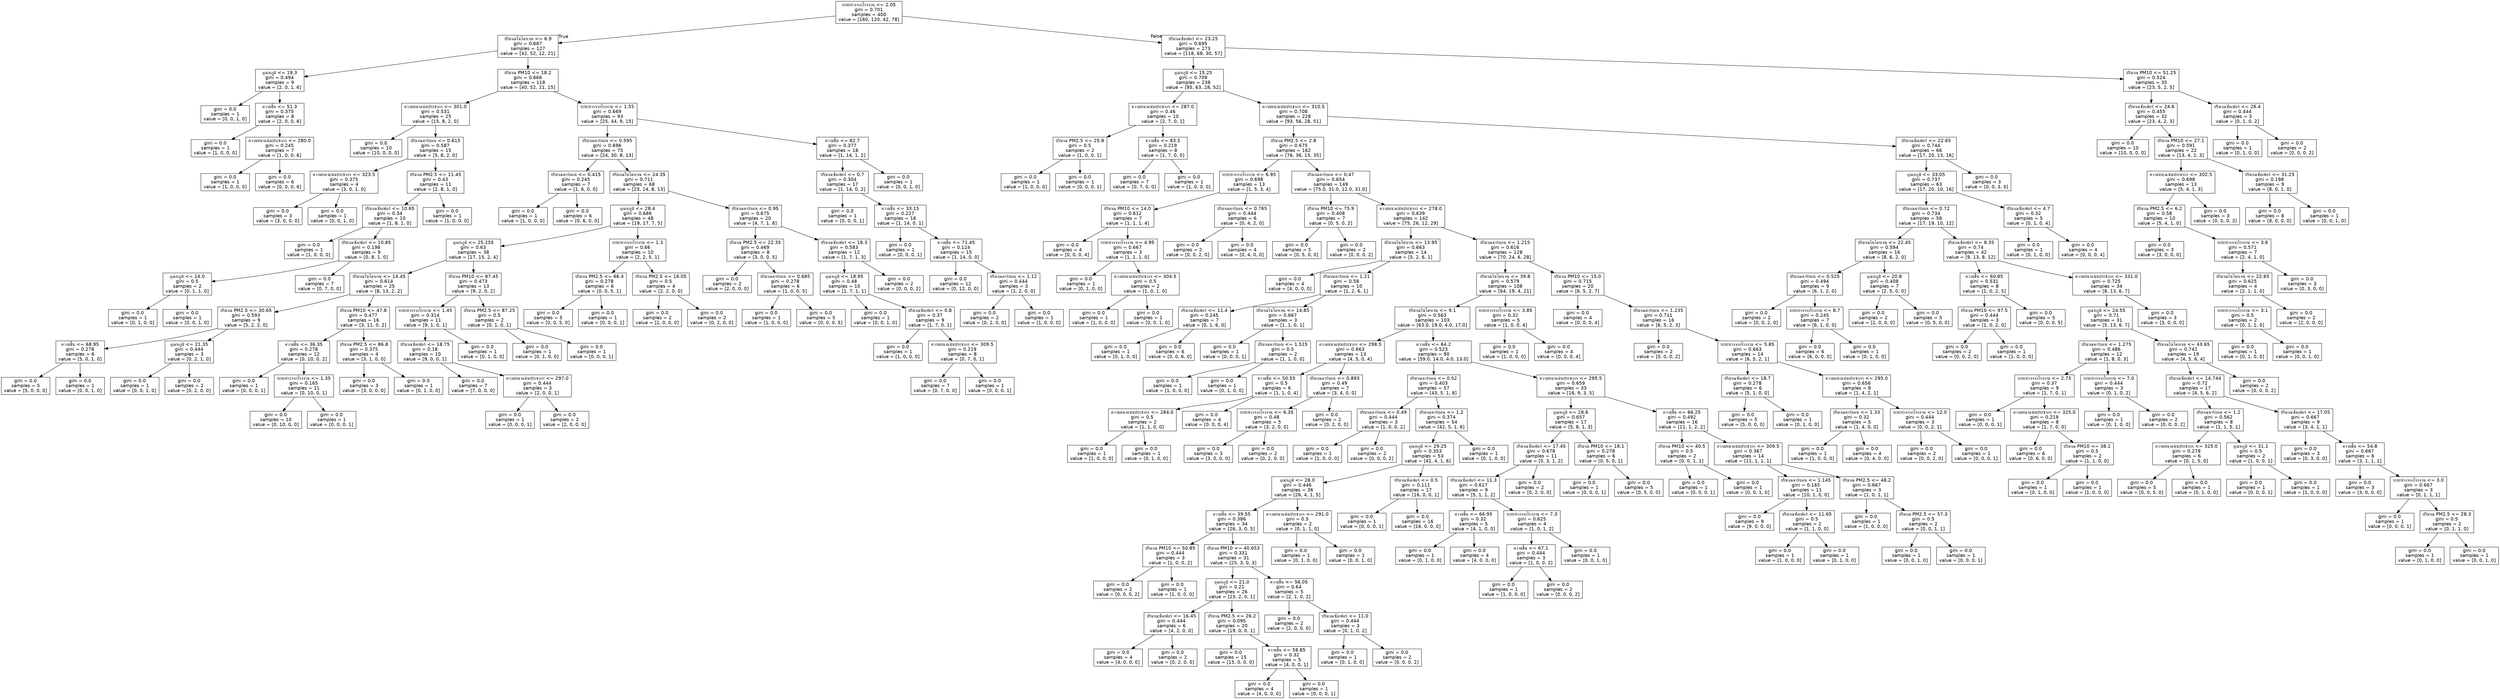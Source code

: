 digraph Tree {
node [shape=box, fontname="helvetica"] ;
edge [fontname="helvetica"] ;
0 [label="ระยะห่างจากโรงงาน <= 2.05\ngini = 0.701\nsamples = 400\nvalue = [160, 120, 42, 78]"] ;
1 [label="ปริมาณไนโตรเจน <= 6.9\ngini = 0.687\nsamples = 127\nvalue = [42, 52, 12, 21]"] ;
0 -> 1 [labeldistance=2.5, labelangle=45, headlabel="True"] ;
2 [label="อุณหภูมิ <= 19.3\ngini = 0.494\nsamples = 9\nvalue = [2, 0, 1, 6]"] ;
1 -> 2 ;
3 [label="gini = 0.0\nsamples = 1\nvalue = [0, 0, 1, 0]"] ;
2 -> 3 ;
4 [label="ความชื้น <= 51.3\ngini = 0.375\nsamples = 8\nvalue = [2, 0, 0, 6]"] ;
2 -> 4 ;
5 [label="gini = 0.0\nsamples = 1\nvalue = [1, 0, 0, 0]"] ;
4 -> 5 ;
6 [label="ความหนาแน่นประชากร <= 280.0\ngini = 0.245\nsamples = 7\nvalue = [1, 0, 0, 6]"] ;
4 -> 6 ;
7 [label="gini = 0.0\nsamples = 1\nvalue = [1, 0, 0, 0]"] ;
6 -> 7 ;
8 [label="gini = 0.0\nsamples = 6\nvalue = [0, 0, 0, 6]"] ;
6 -> 8 ;
9 [label="ปริมาณ PM10 <= 18.2\ngini = 0.666\nsamples = 118\nvalue = [40, 52, 11, 15]"] ;
1 -> 9 ;
10 [label="ความหนาแน่นประชากร <= 301.0\ngini = 0.531\nsamples = 25\nvalue = [15, 8, 2, 0]"] ;
9 -> 10 ;
11 [label="gini = 0.0\nsamples = 10\nvalue = [10, 0, 0, 0]"] ;
10 -> 11 ;
12 [label="ปริมาณคาร์บอน <= 0.615\ngini = 0.587\nsamples = 15\nvalue = [5, 8, 2, 0]"] ;
10 -> 12 ;
13 [label="ความหนาแน่นประชากร <= 323.5\ngini = 0.375\nsamples = 4\nvalue = [3, 0, 1, 0]"] ;
12 -> 13 ;
14 [label="gini = 0.0\nsamples = 3\nvalue = [3, 0, 0, 0]"] ;
13 -> 14 ;
15 [label="gini = 0.0\nsamples = 1\nvalue = [0, 0, 1, 0]"] ;
13 -> 15 ;
16 [label="ปริมาณ PM2.5 <= 11.45\ngini = 0.43\nsamples = 11\nvalue = [2, 8, 1, 0]"] ;
12 -> 16 ;
17 [label="ปริมาณซัลเฟอร์ <= 10.65\ngini = 0.34\nsamples = 10\nvalue = [1, 8, 1, 0]"] ;
16 -> 17 ;
18 [label="gini = 0.0\nsamples = 1\nvalue = [1, 0, 0, 0]"] ;
17 -> 18 ;
19 [label="ปริมาณซัลเฟอร์ <= 10.85\ngini = 0.198\nsamples = 9\nvalue = [0, 8, 1, 0]"] ;
17 -> 19 ;
20 [label="อุณหภูมิ <= 24.0\ngini = 0.5\nsamples = 2\nvalue = [0, 1, 1, 0]"] ;
19 -> 20 ;
21 [label="gini = 0.0\nsamples = 1\nvalue = [0, 1, 0, 0]"] ;
20 -> 21 ;
22 [label="gini = 0.0\nsamples = 1\nvalue = [0, 0, 1, 0]"] ;
20 -> 22 ;
23 [label="gini = 0.0\nsamples = 7\nvalue = [0, 7, 0, 0]"] ;
19 -> 23 ;
24 [label="gini = 0.0\nsamples = 1\nvalue = [1, 0, 0, 0]"] ;
16 -> 24 ;
25 [label="ระยะห่างจากโรงงาน <= 1.55\ngini = 0.669\nsamples = 93\nvalue = [25, 44, 9, 15]"] ;
9 -> 25 ;
26 [label="ปริมาณคาร์บอน <= 0.595\ngini = 0.696\nsamples = 75\nvalue = [24, 30, 8, 13]"] ;
25 -> 26 ;
27 [label="ปริมาณคาร์บอน <= 0.415\ngini = 0.245\nsamples = 7\nvalue = [1, 6, 0, 0]"] ;
26 -> 27 ;
28 [label="gini = 0.0\nsamples = 1\nvalue = [1, 0, 0, 0]"] ;
27 -> 28 ;
29 [label="gini = 0.0\nsamples = 6\nvalue = [0, 6, 0, 0]"] ;
27 -> 29 ;
30 [label="ปริมาณไนโตรเจน <= 24.35\ngini = 0.711\nsamples = 68\nvalue = [23, 24, 8, 13]"] ;
26 -> 30 ;
31 [label="อุณหภูมิ <= 28.4\ngini = 0.686\nsamples = 48\nvalue = [19, 17, 7, 5]"] ;
30 -> 31 ;
32 [label="อุณหภูมิ <= 25.255\ngini = 0.63\nsamples = 38\nvalue = [17, 15, 2, 4]"] ;
31 -> 32 ;
33 [label="ปริมาณไนโตรเจน <= 14.45\ngini = 0.614\nsamples = 25\nvalue = [8, 13, 2, 2]"] ;
32 -> 33 ;
34 [label="ปริมาณ PM2.5 <= 30.65\ngini = 0.593\nsamples = 9\nvalue = [5, 2, 2, 0]"] ;
33 -> 34 ;
35 [label="ความชื้น <= 68.95\ngini = 0.278\nsamples = 6\nvalue = [5, 0, 1, 0]"] ;
34 -> 35 ;
36 [label="gini = 0.0\nsamples = 5\nvalue = [5, 0, 0, 0]"] ;
35 -> 36 ;
37 [label="gini = 0.0\nsamples = 1\nvalue = [0, 0, 1, 0]"] ;
35 -> 37 ;
38 [label="อุณหภูมิ <= 21.35\ngini = 0.444\nsamples = 3\nvalue = [0, 2, 1, 0]"] ;
34 -> 38 ;
39 [label="gini = 0.0\nsamples = 1\nvalue = [0, 0, 1, 0]"] ;
38 -> 39 ;
40 [label="gini = 0.0\nsamples = 2\nvalue = [0, 2, 0, 0]"] ;
38 -> 40 ;
41 [label="ปริมาณ PM10 <= 47.8\ngini = 0.477\nsamples = 16\nvalue = [3, 11, 0, 2]"] ;
33 -> 41 ;
42 [label="ความชื้น <= 36.35\ngini = 0.278\nsamples = 12\nvalue = [0, 10, 0, 2]"] ;
41 -> 42 ;
43 [label="gini = 0.0\nsamples = 1\nvalue = [0, 0, 0, 1]"] ;
42 -> 43 ;
44 [label="ระยะห่างจากโรงงาน <= 1.35\ngini = 0.165\nsamples = 11\nvalue = [0, 10, 0, 1]"] ;
42 -> 44 ;
45 [label="gini = 0.0\nsamples = 10\nvalue = [0, 10, 0, 0]"] ;
44 -> 45 ;
46 [label="gini = 0.0\nsamples = 1\nvalue = [0, 0, 0, 1]"] ;
44 -> 46 ;
47 [label="ปริมาณ PM2.5 <= 86.8\ngini = 0.375\nsamples = 4\nvalue = [3, 1, 0, 0]"] ;
41 -> 47 ;
48 [label="gini = 0.0\nsamples = 3\nvalue = [3, 0, 0, 0]"] ;
47 -> 48 ;
49 [label="gini = 0.0\nsamples = 1\nvalue = [0, 1, 0, 0]"] ;
47 -> 49 ;
50 [label="ปริมาณ PM10 <= 87.45\ngini = 0.473\nsamples = 13\nvalue = [9, 2, 0, 2]"] ;
32 -> 50 ;
51 [label="ระยะห่างจากโรงงาน <= 1.45\ngini = 0.314\nsamples = 11\nvalue = [9, 1, 0, 1]"] ;
50 -> 51 ;
52 [label="ปริมาณซัลเฟอร์ <= 18.75\ngini = 0.18\nsamples = 10\nvalue = [9, 0, 0, 1]"] ;
51 -> 52 ;
53 [label="gini = 0.0\nsamples = 7\nvalue = [7, 0, 0, 0]"] ;
52 -> 53 ;
54 [label="ความหนาแน่นประชากร <= 297.0\ngini = 0.444\nsamples = 3\nvalue = [2, 0, 0, 1]"] ;
52 -> 54 ;
55 [label="gini = 0.0\nsamples = 1\nvalue = [0, 0, 0, 1]"] ;
54 -> 55 ;
56 [label="gini = 0.0\nsamples = 2\nvalue = [2, 0, 0, 0]"] ;
54 -> 56 ;
57 [label="gini = 0.0\nsamples = 1\nvalue = [0, 1, 0, 0]"] ;
51 -> 57 ;
58 [label="ปริมาณ PM2.5 <= 87.25\ngini = 0.5\nsamples = 2\nvalue = [0, 1, 0, 1]"] ;
50 -> 58 ;
59 [label="gini = 0.0\nsamples = 1\nvalue = [0, 1, 0, 0]"] ;
58 -> 59 ;
60 [label="gini = 0.0\nsamples = 1\nvalue = [0, 0, 0, 1]"] ;
58 -> 60 ;
61 [label="ระยะห่างจากโรงงาน <= 1.3\ngini = 0.66\nsamples = 10\nvalue = [2, 2, 5, 1]"] ;
31 -> 61 ;
62 [label="ปริมาณ PM2.5 <= 66.4\ngini = 0.278\nsamples = 6\nvalue = [0, 0, 5, 1]"] ;
61 -> 62 ;
63 [label="gini = 0.0\nsamples = 5\nvalue = [0, 0, 5, 0]"] ;
62 -> 63 ;
64 [label="gini = 0.0\nsamples = 1\nvalue = [0, 0, 0, 1]"] ;
62 -> 64 ;
65 [label="ปริมาณ PM2.5 <= 16.05\ngini = 0.5\nsamples = 4\nvalue = [2, 2, 0, 0]"] ;
61 -> 65 ;
66 [label="gini = 0.0\nsamples = 2\nvalue = [2, 0, 0, 0]"] ;
65 -> 66 ;
67 [label="gini = 0.0\nsamples = 2\nvalue = [0, 2, 0, 0]"] ;
65 -> 67 ;
68 [label="ปริมาณคาร์บอน <= 0.95\ngini = 0.675\nsamples = 20\nvalue = [4, 7, 1, 8]"] ;
30 -> 68 ;
69 [label="ปริมาณ PM2.5 <= 22.35\ngini = 0.469\nsamples = 8\nvalue = [3, 0, 0, 5]"] ;
68 -> 69 ;
70 [label="gini = 0.0\nsamples = 2\nvalue = [2, 0, 0, 0]"] ;
69 -> 70 ;
71 [label="ปริมาณคาร์บอน <= 0.685\ngini = 0.278\nsamples = 6\nvalue = [1, 0, 0, 5]"] ;
69 -> 71 ;
72 [label="gini = 0.0\nsamples = 1\nvalue = [1, 0, 0, 0]"] ;
71 -> 72 ;
73 [label="gini = 0.0\nsamples = 5\nvalue = [0, 0, 0, 5]"] ;
71 -> 73 ;
74 [label="ปริมาณซัลเฟอร์ <= 18.3\ngini = 0.583\nsamples = 12\nvalue = [1, 7, 1, 3]"] ;
68 -> 74 ;
75 [label="อุณหภูมิ <= 18.95\ngini = 0.48\nsamples = 10\nvalue = [1, 7, 1, 1]"] ;
74 -> 75 ;
76 [label="gini = 0.0\nsamples = 1\nvalue = [0, 0, 1, 0]"] ;
75 -> 76 ;
77 [label="ปริมาณซัลเฟอร์ <= 0.8\ngini = 0.37\nsamples = 9\nvalue = [1, 7, 0, 1]"] ;
75 -> 77 ;
78 [label="gini = 0.0\nsamples = 1\nvalue = [1, 0, 0, 0]"] ;
77 -> 78 ;
79 [label="ความหนาแน่นประชากร <= 309.5\ngini = 0.219\nsamples = 8\nvalue = [0, 7, 0, 1]"] ;
77 -> 79 ;
80 [label="gini = 0.0\nsamples = 7\nvalue = [0, 7, 0, 0]"] ;
79 -> 80 ;
81 [label="gini = 0.0\nsamples = 1\nvalue = [0, 0, 0, 1]"] ;
79 -> 81 ;
82 [label="gini = 0.0\nsamples = 2\nvalue = [0, 0, 0, 2]"] ;
74 -> 82 ;
83 [label="ความชื้น <= 82.7\ngini = 0.377\nsamples = 18\nvalue = [1, 14, 1, 2]"] ;
25 -> 83 ;
84 [label="ปริมาณซัลเฟอร์ <= 0.7\ngini = 0.304\nsamples = 17\nvalue = [1, 14, 0, 2]"] ;
83 -> 84 ;
85 [label="gini = 0.0\nsamples = 1\nvalue = [0, 0, 0, 1]"] ;
84 -> 85 ;
86 [label="ความชื้น <= 33.15\ngini = 0.227\nsamples = 16\nvalue = [1, 14, 0, 1]"] ;
84 -> 86 ;
87 [label="gini = 0.0\nsamples = 1\nvalue = [0, 0, 0, 1]"] ;
86 -> 87 ;
88 [label="ความชื้น <= 71.45\ngini = 0.124\nsamples = 15\nvalue = [1, 14, 0, 0]"] ;
86 -> 88 ;
89 [label="gini = 0.0\nsamples = 12\nvalue = [0, 12, 0, 0]"] ;
88 -> 89 ;
90 [label="ปริมาณคาร์บอน <= 1.12\ngini = 0.444\nsamples = 3\nvalue = [1, 2, 0, 0]"] ;
88 -> 90 ;
91 [label="gini = 0.0\nsamples = 2\nvalue = [0, 2, 0, 0]"] ;
90 -> 91 ;
92 [label="gini = 0.0\nsamples = 1\nvalue = [1, 0, 0, 0]"] ;
90 -> 92 ;
93 [label="gini = 0.0\nsamples = 1\nvalue = [0, 0, 1, 0]"] ;
83 -> 93 ;
94 [label="ปริมาณซัลเฟอร์ <= 23.25\ngini = 0.695\nsamples = 273\nvalue = [118, 68, 30, 57]"] ;
0 -> 94 [labeldistance=2.5, labelangle=-45, headlabel="False"] ;
95 [label="อุณหภูมิ <= 15.25\ngini = 0.709\nsamples = 238\nvalue = [95, 63, 28, 52]"] ;
94 -> 95 ;
96 [label="ความหนาแน่นประชากร <= 287.0\ngini = 0.46\nsamples = 10\nvalue = [2, 7, 0, 1]"] ;
95 -> 96 ;
97 [label="ปริมาณ PM2.5 <= 25.8\ngini = 0.5\nsamples = 2\nvalue = [1, 0, 0, 1]"] ;
96 -> 97 ;
98 [label="gini = 0.0\nsamples = 1\nvalue = [1, 0, 0, 0]"] ;
97 -> 98 ;
99 [label="gini = 0.0\nsamples = 1\nvalue = [0, 0, 0, 1]"] ;
97 -> 99 ;
100 [label="ความชื้น <= 83.5\ngini = 0.219\nsamples = 8\nvalue = [1, 7, 0, 0]"] ;
96 -> 100 ;
101 [label="gini = 0.0\nsamples = 7\nvalue = [0, 7, 0, 0]"] ;
100 -> 101 ;
102 [label="gini = 0.0\nsamples = 1\nvalue = [1, 0, 0, 0]"] ;
100 -> 102 ;
103 [label="ความหนาแน่นประชากร <= 310.5\ngini = 0.708\nsamples = 228\nvalue = [93, 56, 28, 51]"] ;
95 -> 103 ;
104 [label="ปริมาณ PM2.5 <= 2.8\ngini = 0.675\nsamples = 162\nvalue = [76, 36, 15, 35]"] ;
103 -> 104 ;
105 [label="ระยะห่างจากโรงงาน <= 6.95\ngini = 0.698\nsamples = 13\nvalue = [1, 5, 3, 4]"] ;
104 -> 105 ;
106 [label="ปริมาณ PM10 <= 14.0\ngini = 0.612\nsamples = 7\nvalue = [1, 1, 1, 4]"] ;
105 -> 106 ;
107 [label="gini = 0.0\nsamples = 4\nvalue = [0, 0, 0, 4]"] ;
106 -> 107 ;
108 [label="ระยะห่างจากโรงงาน <= 4.95\ngini = 0.667\nsamples = 3\nvalue = [1, 1, 1, 0]"] ;
106 -> 108 ;
109 [label="gini = 0.0\nsamples = 1\nvalue = [0, 1, 0, 0]"] ;
108 -> 109 ;
110 [label="ความหนาแน่นประชากร <= 304.5\ngini = 0.5\nsamples = 2\nvalue = [1, 0, 1, 0]"] ;
108 -> 110 ;
111 [label="gini = 0.0\nsamples = 1\nvalue = [1, 0, 0, 0]"] ;
110 -> 111 ;
112 [label="gini = 0.0\nsamples = 1\nvalue = [0, 0, 1, 0]"] ;
110 -> 112 ;
113 [label="ปริมาณคาร์บอน <= 0.765\ngini = 0.444\nsamples = 6\nvalue = [0, 4, 2, 0]"] ;
105 -> 113 ;
114 [label="gini = 0.0\nsamples = 2\nvalue = [0, 0, 2, 0]"] ;
113 -> 114 ;
115 [label="gini = 0.0\nsamples = 4\nvalue = [0, 4, 0, 0]"] ;
113 -> 115 ;
116 [label="ปริมาณคาร์บอน <= 0.47\ngini = 0.654\nsamples = 149\nvalue = [75.0, 31.0, 12.0, 31.0]"] ;
104 -> 116 ;
117 [label="ปริมาณ PM10 <= 75.9\ngini = 0.408\nsamples = 7\nvalue = [0, 5, 0, 2]"] ;
116 -> 117 ;
118 [label="gini = 0.0\nsamples = 5\nvalue = [0, 5, 0, 0]"] ;
117 -> 118 ;
119 [label="gini = 0.0\nsamples = 2\nvalue = [0, 0, 0, 2]"] ;
117 -> 119 ;
120 [label="ความหนาแน่นประชากร <= 278.0\ngini = 0.639\nsamples = 142\nvalue = [75, 26, 12, 29]"] ;
116 -> 120 ;
121 [label="ปริมาณไนโตรเจน <= 13.95\ngini = 0.663\nsamples = 14\nvalue = [5, 2, 6, 1]"] ;
120 -> 121 ;
122 [label="gini = 0.0\nsamples = 4\nvalue = [4, 0, 0, 0]"] ;
121 -> 122 ;
123 [label="ปริมาณคาร์บอน <= 1.21\ngini = 0.58\nsamples = 10\nvalue = [1, 2, 6, 1]"] ;
121 -> 123 ;
124 [label="ปริมาณซัลเฟอร์ <= 11.4\ngini = 0.245\nsamples = 7\nvalue = [0, 1, 6, 0]"] ;
123 -> 124 ;
125 [label="gini = 0.0\nsamples = 1\nvalue = [0, 1, 0, 0]"] ;
124 -> 125 ;
126 [label="gini = 0.0\nsamples = 6\nvalue = [0, 0, 6, 0]"] ;
124 -> 126 ;
127 [label="ปริมาณไนโตรเจน <= 14.85\ngini = 0.667\nsamples = 3\nvalue = [1, 1, 0, 1]"] ;
123 -> 127 ;
128 [label="gini = 0.0\nsamples = 1\nvalue = [0, 0, 0, 1]"] ;
127 -> 128 ;
129 [label="ปริมาณคาร์บอน <= 1.515\ngini = 0.5\nsamples = 2\nvalue = [1, 1, 0, 0]"] ;
127 -> 129 ;
130 [label="gini = 0.0\nsamples = 1\nvalue = [1, 0, 0, 0]"] ;
129 -> 130 ;
131 [label="gini = 0.0\nsamples = 1\nvalue = [0, 1, 0, 0]"] ;
129 -> 131 ;
132 [label="ปริมาณคาร์บอน <= 1.215\ngini = 0.616\nsamples = 128\nvalue = [70, 24, 6, 28]"] ;
120 -> 132 ;
133 [label="ปริมาณไนโตรเจน <= 39.8\ngini = 0.579\nsamples = 108\nvalue = [64, 19, 4, 21]"] ;
132 -> 133 ;
134 [label="ปริมาณไนโตรเจน <= 9.1\ngini = 0.563\nsamples = 103\nvalue = [63.0, 19.0, 4.0, 17.0]"] ;
133 -> 134 ;
135 [label="ความหนาแน่นประชากร <= 298.5\ngini = 0.663\nsamples = 13\nvalue = [4, 5, 0, 4]"] ;
134 -> 135 ;
136 [label="ความชื้น <= 50.55\ngini = 0.5\nsamples = 6\nvalue = [1, 1, 0, 4]"] ;
135 -> 136 ;
137 [label="ความหนาแน่นประชากร <= 284.0\ngini = 0.5\nsamples = 2\nvalue = [1, 1, 0, 0]"] ;
136 -> 137 ;
138 [label="gini = 0.0\nsamples = 1\nvalue = [1, 0, 0, 0]"] ;
137 -> 138 ;
139 [label="gini = 0.0\nsamples = 1\nvalue = [0, 1, 0, 0]"] ;
137 -> 139 ;
140 [label="gini = 0.0\nsamples = 4\nvalue = [0, 0, 0, 4]"] ;
136 -> 140 ;
141 [label="ปริมาณคาร์บอน <= 0.893\ngini = 0.49\nsamples = 7\nvalue = [3, 4, 0, 0]"] ;
135 -> 141 ;
142 [label="ระยะห่างจากโรงงาน <= 6.35\ngini = 0.48\nsamples = 5\nvalue = [3, 2, 0, 0]"] ;
141 -> 142 ;
143 [label="gini = 0.0\nsamples = 3\nvalue = [3, 0, 0, 0]"] ;
142 -> 143 ;
144 [label="gini = 0.0\nsamples = 2\nvalue = [0, 2, 0, 0]"] ;
142 -> 144 ;
145 [label="gini = 0.0\nsamples = 2\nvalue = [0, 2, 0, 0]"] ;
141 -> 145 ;
146 [label="ความชื้น <= 64.2\ngini = 0.523\nsamples = 90\nvalue = [59.0, 14.0, 4.0, 13.0]"] ;
134 -> 146 ;
147 [label="ปริมาณคาร์บอน <= 0.52\ngini = 0.403\nsamples = 57\nvalue = [43, 5, 1, 8]"] ;
146 -> 147 ;
148 [label="ปริมาณคาร์บอน <= 0.49\ngini = 0.444\nsamples = 3\nvalue = [1, 0, 0, 2]"] ;
147 -> 148 ;
149 [label="gini = 0.0\nsamples = 1\nvalue = [1, 0, 0, 0]"] ;
148 -> 149 ;
150 [label="gini = 0.0\nsamples = 2\nvalue = [0, 0, 0, 2]"] ;
148 -> 150 ;
151 [label="ปริมาณคาร์บอน <= 1.2\ngini = 0.374\nsamples = 54\nvalue = [42, 5, 1, 6]"] ;
147 -> 151 ;
152 [label="อุณหภูมิ <= 29.25\ngini = 0.353\nsamples = 53\nvalue = [42, 4, 1, 6]"] ;
151 -> 152 ;
153 [label="อุณหภูมิ <= 28.0\ngini = 0.446\nsamples = 36\nvalue = [26, 4, 1, 5]"] ;
152 -> 153 ;
154 [label="ความชื้น <= 39.55\ngini = 0.386\nsamples = 34\nvalue = [26, 3, 0, 5]"] ;
153 -> 154 ;
155 [label="ปริมาณ PM10 <= 50.85\ngini = 0.444\nsamples = 3\nvalue = [1, 0, 0, 2]"] ;
154 -> 155 ;
156 [label="gini = 0.0\nsamples = 2\nvalue = [0, 0, 0, 2]"] ;
155 -> 156 ;
157 [label="gini = 0.0\nsamples = 1\nvalue = [1, 0, 0, 0]"] ;
155 -> 157 ;
158 [label="ปริมาณ PM10 <= 40.653\ngini = 0.331\nsamples = 31\nvalue = [25, 3, 0, 3]"] ;
154 -> 158 ;
159 [label="อุณหภูมิ <= 21.0\ngini = 0.21\nsamples = 26\nvalue = [23, 2, 0, 1]"] ;
158 -> 159 ;
160 [label="ปริมาณซัลเฟอร์ <= 16.45\ngini = 0.444\nsamples = 6\nvalue = [4, 2, 0, 0]"] ;
159 -> 160 ;
161 [label="gini = 0.0\nsamples = 4\nvalue = [4, 0, 0, 0]"] ;
160 -> 161 ;
162 [label="gini = 0.0\nsamples = 2\nvalue = [0, 2, 0, 0]"] ;
160 -> 162 ;
163 [label="ปริมาณ PM2.5 <= 26.2\ngini = 0.095\nsamples = 20\nvalue = [19, 0, 0, 1]"] ;
159 -> 163 ;
164 [label="gini = 0.0\nsamples = 15\nvalue = [15, 0, 0, 0]"] ;
163 -> 164 ;
165 [label="ความชื้น <= 58.85\ngini = 0.32\nsamples = 5\nvalue = [4, 0, 0, 1]"] ;
163 -> 165 ;
166 [label="gini = 0.0\nsamples = 4\nvalue = [4, 0, 0, 0]"] ;
165 -> 166 ;
167 [label="gini = 0.0\nsamples = 1\nvalue = [0, 0, 0, 1]"] ;
165 -> 167 ;
168 [label="ความชื้น <= 56.05\ngini = 0.64\nsamples = 5\nvalue = [2, 1, 0, 2]"] ;
158 -> 168 ;
169 [label="gini = 0.0\nsamples = 2\nvalue = [2, 0, 0, 0]"] ;
168 -> 169 ;
170 [label="ปริมาณซัลเฟอร์ <= 11.0\ngini = 0.444\nsamples = 3\nvalue = [0, 1, 0, 2]"] ;
168 -> 170 ;
171 [label="gini = 0.0\nsamples = 1\nvalue = [0, 1, 0, 0]"] ;
170 -> 171 ;
172 [label="gini = 0.0\nsamples = 2\nvalue = [0, 0, 0, 2]"] ;
170 -> 172 ;
173 [label="ความหนาแน่นประชากร <= 291.0\ngini = 0.5\nsamples = 2\nvalue = [0, 1, 1, 0]"] ;
153 -> 173 ;
174 [label="gini = 0.0\nsamples = 1\nvalue = [0, 1, 0, 0]"] ;
173 -> 174 ;
175 [label="gini = 0.0\nsamples = 1\nvalue = [0, 0, 1, 0]"] ;
173 -> 175 ;
176 [label="ปริมาณซัลเฟอร์ <= 0.5\ngini = 0.111\nsamples = 17\nvalue = [16, 0, 0, 1]"] ;
152 -> 176 ;
177 [label="gini = 0.0\nsamples = 1\nvalue = [0, 0, 0, 1]"] ;
176 -> 177 ;
178 [label="gini = 0.0\nsamples = 16\nvalue = [16, 0, 0, 0]"] ;
176 -> 178 ;
179 [label="gini = 0.0\nsamples = 1\nvalue = [0, 1, 0, 0]"] ;
151 -> 179 ;
180 [label="ความหนาแน่นประชากร <= 295.5\ngini = 0.659\nsamples = 33\nvalue = [16, 9, 3, 5]"] ;
146 -> 180 ;
181 [label="อุณหภูมิ <= 28.6\ngini = 0.657\nsamples = 17\nvalue = [5, 8, 1, 3]"] ;
180 -> 181 ;
182 [label="ปริมาณซัลเฟอร์ <= 17.45\ngini = 0.678\nsamples = 11\nvalue = [5, 3, 1, 2]"] ;
181 -> 182 ;
183 [label="ปริมาณซัลเฟอร์ <= 11.3\ngini = 0.617\nsamples = 9\nvalue = [5, 1, 1, 2]"] ;
182 -> 183 ;
184 [label="ความชื้น <= 66.95\ngini = 0.32\nsamples = 5\nvalue = [4, 1, 0, 0]"] ;
183 -> 184 ;
185 [label="gini = 0.0\nsamples = 1\nvalue = [0, 1, 0, 0]"] ;
184 -> 185 ;
186 [label="gini = 0.0\nsamples = 4\nvalue = [4, 0, 0, 0]"] ;
184 -> 186 ;
187 [label="ระยะห่างจากโรงงาน <= 7.3\ngini = 0.625\nsamples = 4\nvalue = [1, 0, 1, 2]"] ;
183 -> 187 ;
188 [label="ความชื้น <= 67.1\ngini = 0.444\nsamples = 3\nvalue = [1, 0, 0, 2]"] ;
187 -> 188 ;
189 [label="gini = 0.0\nsamples = 1\nvalue = [1, 0, 0, 0]"] ;
188 -> 189 ;
190 [label="gini = 0.0\nsamples = 2\nvalue = [0, 0, 0, 2]"] ;
188 -> 190 ;
191 [label="gini = 0.0\nsamples = 1\nvalue = [0, 0, 1, 0]"] ;
187 -> 191 ;
192 [label="gini = 0.0\nsamples = 2\nvalue = [0, 2, 0, 0]"] ;
182 -> 192 ;
193 [label="ปริมาณ PM10 <= 18.1\ngini = 0.278\nsamples = 6\nvalue = [0, 5, 0, 1]"] ;
181 -> 193 ;
194 [label="gini = 0.0\nsamples = 1\nvalue = [0, 0, 0, 1]"] ;
193 -> 194 ;
195 [label="gini = 0.0\nsamples = 5\nvalue = [0, 5, 0, 0]"] ;
193 -> 195 ;
196 [label="ความชื้น <= 66.25\ngini = 0.492\nsamples = 16\nvalue = [11, 1, 2, 2]"] ;
180 -> 196 ;
197 [label="ปริมาณ PM10 <= 40.5\ngini = 0.5\nsamples = 2\nvalue = [0, 0, 1, 1]"] ;
196 -> 197 ;
198 [label="gini = 0.0\nsamples = 1\nvalue = [0, 0, 0, 1]"] ;
197 -> 198 ;
199 [label="gini = 0.0\nsamples = 1\nvalue = [0, 0, 1, 0]"] ;
197 -> 199 ;
200 [label="ความหนาแน่นประชากร <= 309.5\ngini = 0.367\nsamples = 14\nvalue = [11, 1, 1, 1]"] ;
196 -> 200 ;
201 [label="ปริมาณคาร์บอน <= 1.145\ngini = 0.165\nsamples = 11\nvalue = [10, 1, 0, 0]"] ;
200 -> 201 ;
202 [label="gini = 0.0\nsamples = 9\nvalue = [9, 0, 0, 0]"] ;
201 -> 202 ;
203 [label="ปริมาณซัลเฟอร์ <= 11.65\ngini = 0.5\nsamples = 2\nvalue = [1, 1, 0, 0]"] ;
201 -> 203 ;
204 [label="gini = 0.0\nsamples = 1\nvalue = [1, 0, 0, 0]"] ;
203 -> 204 ;
205 [label="gini = 0.0\nsamples = 1\nvalue = [0, 1, 0, 0]"] ;
203 -> 205 ;
206 [label="ปริมาณ PM2.5 <= 48.2\ngini = 0.667\nsamples = 3\nvalue = [1, 0, 1, 1]"] ;
200 -> 206 ;
207 [label="gini = 0.0\nsamples = 1\nvalue = [1, 0, 0, 0]"] ;
206 -> 207 ;
208 [label="ปริมาณ PM2.5 <= 57.3\ngini = 0.5\nsamples = 2\nvalue = [0, 0, 1, 1]"] ;
206 -> 208 ;
209 [label="gini = 0.0\nsamples = 1\nvalue = [0, 0, 1, 0]"] ;
208 -> 209 ;
210 [label="gini = 0.0\nsamples = 1\nvalue = [0, 0, 0, 1]"] ;
208 -> 210 ;
211 [label="ระยะห่างจากโรงงาน <= 3.85\ngini = 0.32\nsamples = 5\nvalue = [1, 0, 0, 4]"] ;
133 -> 211 ;
212 [label="gini = 0.0\nsamples = 1\nvalue = [1, 0, 0, 0]"] ;
211 -> 212 ;
213 [label="gini = 0.0\nsamples = 4\nvalue = [0, 0, 0, 4]"] ;
211 -> 213 ;
214 [label="ปริมาณ PM10 <= 15.0\ngini = 0.715\nsamples = 20\nvalue = [6, 5, 2, 7]"] ;
132 -> 214 ;
215 [label="gini = 0.0\nsamples = 4\nvalue = [0, 0, 0, 4]"] ;
214 -> 215 ;
216 [label="ปริมาณคาร์บอน <= 1.235\ngini = 0.711\nsamples = 16\nvalue = [6, 5, 2, 3]"] ;
214 -> 216 ;
217 [label="gini = 0.0\nsamples = 2\nvalue = [0, 0, 0, 2]"] ;
216 -> 217 ;
218 [label="ระยะห่างจากโรงงาน <= 5.85\ngini = 0.663\nsamples = 14\nvalue = [6, 5, 2, 1]"] ;
216 -> 218 ;
219 [label="ปริมาณซัลเฟอร์ <= 18.7\ngini = 0.278\nsamples = 6\nvalue = [5, 1, 0, 0]"] ;
218 -> 219 ;
220 [label="gini = 0.0\nsamples = 5\nvalue = [5, 0, 0, 0]"] ;
219 -> 220 ;
221 [label="gini = 0.0\nsamples = 1\nvalue = [0, 1, 0, 0]"] ;
219 -> 221 ;
222 [label="ความหนาแน่นประชากร <= 295.0\ngini = 0.656\nsamples = 8\nvalue = [1, 4, 2, 1]"] ;
218 -> 222 ;
223 [label="ปริมาณคาร์บอน <= 1.33\ngini = 0.32\nsamples = 5\nvalue = [1, 4, 0, 0]"] ;
222 -> 223 ;
224 [label="gini = 0.0\nsamples = 1\nvalue = [1, 0, 0, 0]"] ;
223 -> 224 ;
225 [label="gini = 0.0\nsamples = 4\nvalue = [0, 4, 0, 0]"] ;
223 -> 225 ;
226 [label="ระยะห่างจากโรงงาน <= 12.0\ngini = 0.444\nsamples = 3\nvalue = [0, 0, 2, 1]"] ;
222 -> 226 ;
227 [label="gini = 0.0\nsamples = 2\nvalue = [0, 0, 2, 0]"] ;
226 -> 227 ;
228 [label="gini = 0.0\nsamples = 1\nvalue = [0, 0, 0, 1]"] ;
226 -> 228 ;
229 [label="ปริมาณซัลเฟอร์ <= 22.65\ngini = 0.744\nsamples = 66\nvalue = [17, 20, 13, 16]"] ;
103 -> 229 ;
230 [label="อุณหภูมิ <= 33.05\ngini = 0.737\nsamples = 63\nvalue = [17, 20, 10, 16]"] ;
229 -> 230 ;
231 [label="ปริมาณคาร์บอน <= 0.72\ngini = 0.734\nsamples = 58\nvalue = [17, 19, 10, 12]"] ;
230 -> 231 ;
232 [label="ปริมาณไนโตรเจน <= 22.45\ngini = 0.594\nsamples = 16\nvalue = [8, 6, 2, 0]"] ;
231 -> 232 ;
233 [label="ปริมาณคาร์บอน <= 0.525\ngini = 0.494\nsamples = 9\nvalue = [6, 1, 2, 0]"] ;
232 -> 233 ;
234 [label="gini = 0.0\nsamples = 2\nvalue = [0, 0, 2, 0]"] ;
233 -> 234 ;
235 [label="ระยะห่างจากโรงงาน <= 8.7\ngini = 0.245\nsamples = 7\nvalue = [6, 1, 0, 0]"] ;
233 -> 235 ;
236 [label="gini = 0.0\nsamples = 6\nvalue = [6, 0, 0, 0]"] ;
235 -> 236 ;
237 [label="gini = 0.0\nsamples = 1\nvalue = [0, 1, 0, 0]"] ;
235 -> 237 ;
238 [label="อุณหภูมิ <= 20.8\ngini = 0.408\nsamples = 7\nvalue = [2, 5, 0, 0]"] ;
232 -> 238 ;
239 [label="gini = 0.0\nsamples = 2\nvalue = [2, 0, 0, 0]"] ;
238 -> 239 ;
240 [label="gini = 0.0\nsamples = 5\nvalue = [0, 5, 0, 0]"] ;
238 -> 240 ;
241 [label="ปริมาณซัลเฟอร์ <= 8.35\ngini = 0.74\nsamples = 42\nvalue = [9, 13, 8, 12]"] ;
231 -> 241 ;
242 [label="ความชื้น <= 60.85\ngini = 0.531\nsamples = 8\nvalue = [1, 0, 2, 5]"] ;
241 -> 242 ;
243 [label="ปริมาณ PM10 <= 97.5\ngini = 0.444\nsamples = 3\nvalue = [1, 0, 2, 0]"] ;
242 -> 243 ;
244 [label="gini = 0.0\nsamples = 2\nvalue = [0, 0, 2, 0]"] ;
243 -> 244 ;
245 [label="gini = 0.0\nsamples = 1\nvalue = [1, 0, 0, 0]"] ;
243 -> 245 ;
246 [label="gini = 0.0\nsamples = 5\nvalue = [0, 0, 0, 5]"] ;
242 -> 246 ;
247 [label="ความหนาแน่นประชากร <= 331.0\ngini = 0.725\nsamples = 34\nvalue = [8, 13, 6, 7]"] ;
241 -> 247 ;
248 [label="อุณหภูมิ <= 24.55\ngini = 0.71\nsamples = 31\nvalue = [5, 13, 6, 7]"] ;
247 -> 248 ;
249 [label="ปริมาณคาร์บอน <= 1.275\ngini = 0.486\nsamples = 12\nvalue = [1, 8, 0, 3]"] ;
248 -> 249 ;
250 [label="ระยะห่างจากโรงงาน <= 2.75\ngini = 0.37\nsamples = 9\nvalue = [1, 7, 0, 1]"] ;
249 -> 250 ;
251 [label="gini = 0.0\nsamples = 1\nvalue = [0, 0, 0, 1]"] ;
250 -> 251 ;
252 [label="ความหนาแน่นประชากร <= 325.0\ngini = 0.219\nsamples = 8\nvalue = [1, 7, 0, 0]"] ;
250 -> 252 ;
253 [label="gini = 0.0\nsamples = 6\nvalue = [0, 6, 0, 0]"] ;
252 -> 253 ;
254 [label="ปริมาณ PM10 <= 38.1\ngini = 0.5\nsamples = 2\nvalue = [1, 1, 0, 0]"] ;
252 -> 254 ;
255 [label="gini = 0.0\nsamples = 1\nvalue = [0, 1, 0, 0]"] ;
254 -> 255 ;
256 [label="gini = 0.0\nsamples = 1\nvalue = [1, 0, 0, 0]"] ;
254 -> 256 ;
257 [label="ระยะห่างจากโรงงาน <= 7.0\ngini = 0.444\nsamples = 3\nvalue = [0, 1, 0, 2]"] ;
249 -> 257 ;
258 [label="gini = 0.0\nsamples = 1\nvalue = [0, 1, 0, 0]"] ;
257 -> 258 ;
259 [label="gini = 0.0\nsamples = 2\nvalue = [0, 0, 0, 2]"] ;
257 -> 259 ;
260 [label="ปริมาณไนโตรเจน <= 43.65\ngini = 0.742\nsamples = 19\nvalue = [4, 5, 6, 4]"] ;
248 -> 260 ;
261 [label="ปริมาณซัลเฟอร์ <= 14.744\ngini = 0.72\nsamples = 17\nvalue = [4, 5, 6, 2]"] ;
260 -> 261 ;
262 [label="ปริมาณคาร์บอน <= 1.2\ngini = 0.562\nsamples = 8\nvalue = [1, 1, 5, 1]"] ;
261 -> 262 ;
263 [label="ความหนาแน่นประชากร <= 325.0\ngini = 0.278\nsamples = 6\nvalue = [0, 1, 5, 0]"] ;
262 -> 263 ;
264 [label="gini = 0.0\nsamples = 5\nvalue = [0, 0, 5, 0]"] ;
263 -> 264 ;
265 [label="gini = 0.0\nsamples = 1\nvalue = [0, 1, 0, 0]"] ;
263 -> 265 ;
266 [label="อุณหภูมิ <= 31.1\ngini = 0.5\nsamples = 2\nvalue = [1, 0, 0, 1]"] ;
262 -> 266 ;
267 [label="gini = 0.0\nsamples = 1\nvalue = [0, 0, 0, 1]"] ;
266 -> 267 ;
268 [label="gini = 0.0\nsamples = 1\nvalue = [1, 0, 0, 0]"] ;
266 -> 268 ;
269 [label="ปริมาณซัลเฟอร์ <= 17.05\ngini = 0.667\nsamples = 9\nvalue = [3, 4, 1, 1]"] ;
261 -> 269 ;
270 [label="gini = 0.0\nsamples = 3\nvalue = [0, 3, 0, 0]"] ;
269 -> 270 ;
271 [label="ความชื้น <= 54.8\ngini = 0.667\nsamples = 6\nvalue = [3, 1, 1, 1]"] ;
269 -> 271 ;
272 [label="gini = 0.0\nsamples = 3\nvalue = [3, 0, 0, 0]"] ;
271 -> 272 ;
273 [label="ระยะห่างจากโรงงาน <= 3.0\ngini = 0.667\nsamples = 3\nvalue = [0, 1, 1, 1]"] ;
271 -> 273 ;
274 [label="gini = 0.0\nsamples = 1\nvalue = [0, 0, 0, 1]"] ;
273 -> 274 ;
275 [label="ปริมาณ PM2.5 <= 28.3\ngini = 0.5\nsamples = 2\nvalue = [0, 1, 1, 0]"] ;
273 -> 275 ;
276 [label="gini = 0.0\nsamples = 1\nvalue = [0, 1, 0, 0]"] ;
275 -> 276 ;
277 [label="gini = 0.0\nsamples = 1\nvalue = [0, 0, 1, 0]"] ;
275 -> 277 ;
278 [label="gini = 0.0\nsamples = 2\nvalue = [0, 0, 0, 2]"] ;
260 -> 278 ;
279 [label="gini = 0.0\nsamples = 3\nvalue = [3, 0, 0, 0]"] ;
247 -> 279 ;
280 [label="ปริมาณซัลเฟอร์ <= 4.7\ngini = 0.32\nsamples = 5\nvalue = [0, 1, 0, 4]"] ;
230 -> 280 ;
281 [label="gini = 0.0\nsamples = 1\nvalue = [0, 1, 0, 0]"] ;
280 -> 281 ;
282 [label="gini = 0.0\nsamples = 4\nvalue = [0, 0, 0, 4]"] ;
280 -> 282 ;
283 [label="gini = 0.0\nsamples = 3\nvalue = [0, 0, 3, 0]"] ;
229 -> 283 ;
284 [label="ปริมาณ PM10 <= 51.25\ngini = 0.524\nsamples = 35\nvalue = [23, 5, 2, 5]"] ;
94 -> 284 ;
285 [label="ปริมาณซัลเฟอร์ <= 24.6\ngini = 0.455\nsamples = 32\nvalue = [23, 4, 2, 3]"] ;
284 -> 285 ;
286 [label="gini = 0.0\nsamples = 10\nvalue = [10, 0, 0, 0]"] ;
285 -> 286 ;
287 [label="ปริมาณ PM10 <= 27.1\ngini = 0.591\nsamples = 22\nvalue = [13, 4, 2, 3]"] ;
285 -> 287 ;
288 [label="ความหนาแน่นประชากร <= 302.5\ngini = 0.698\nsamples = 13\nvalue = [5, 4, 1, 3]"] ;
287 -> 288 ;
289 [label="ปริมาณ PM2.5 <= 6.2\ngini = 0.58\nsamples = 10\nvalue = [5, 4, 1, 0]"] ;
288 -> 289 ;
290 [label="gini = 0.0\nsamples = 3\nvalue = [3, 0, 0, 0]"] ;
289 -> 290 ;
291 [label="ระยะห่างจากโรงงาน <= 3.6\ngini = 0.571\nsamples = 7\nvalue = [2, 4, 1, 0]"] ;
289 -> 291 ;
292 [label="ปริมาณไนโตรเจน <= 22.65\ngini = 0.625\nsamples = 4\nvalue = [2, 1, 1, 0]"] ;
291 -> 292 ;
293 [label="ระยะห่างจากโรงงาน <= 3.1\ngini = 0.5\nsamples = 2\nvalue = [0, 1, 1, 0]"] ;
292 -> 293 ;
294 [label="gini = 0.0\nsamples = 1\nvalue = [0, 1, 0, 0]"] ;
293 -> 294 ;
295 [label="gini = 0.0\nsamples = 1\nvalue = [0, 0, 1, 0]"] ;
293 -> 295 ;
296 [label="gini = 0.0\nsamples = 2\nvalue = [2, 0, 0, 0]"] ;
292 -> 296 ;
297 [label="gini = 0.0\nsamples = 3\nvalue = [0, 3, 0, 0]"] ;
291 -> 297 ;
298 [label="gini = 0.0\nsamples = 3\nvalue = [0, 0, 0, 3]"] ;
288 -> 298 ;
299 [label="ปริมาณซัลเฟอร์ <= 31.25\ngini = 0.198\nsamples = 9\nvalue = [8, 0, 1, 0]"] ;
287 -> 299 ;
300 [label="gini = 0.0\nsamples = 8\nvalue = [8, 0, 0, 0]"] ;
299 -> 300 ;
301 [label="gini = 0.0\nsamples = 1\nvalue = [0, 0, 1, 0]"] ;
299 -> 301 ;
302 [label="ปริมาณซัลเฟอร์ <= 26.4\ngini = 0.444\nsamples = 3\nvalue = [0, 1, 0, 2]"] ;
284 -> 302 ;
303 [label="gini = 0.0\nsamples = 1\nvalue = [0, 1, 0, 0]"] ;
302 -> 303 ;
304 [label="gini = 0.0\nsamples = 2\nvalue = [0, 0, 0, 2]"] ;
302 -> 304 ;
}
